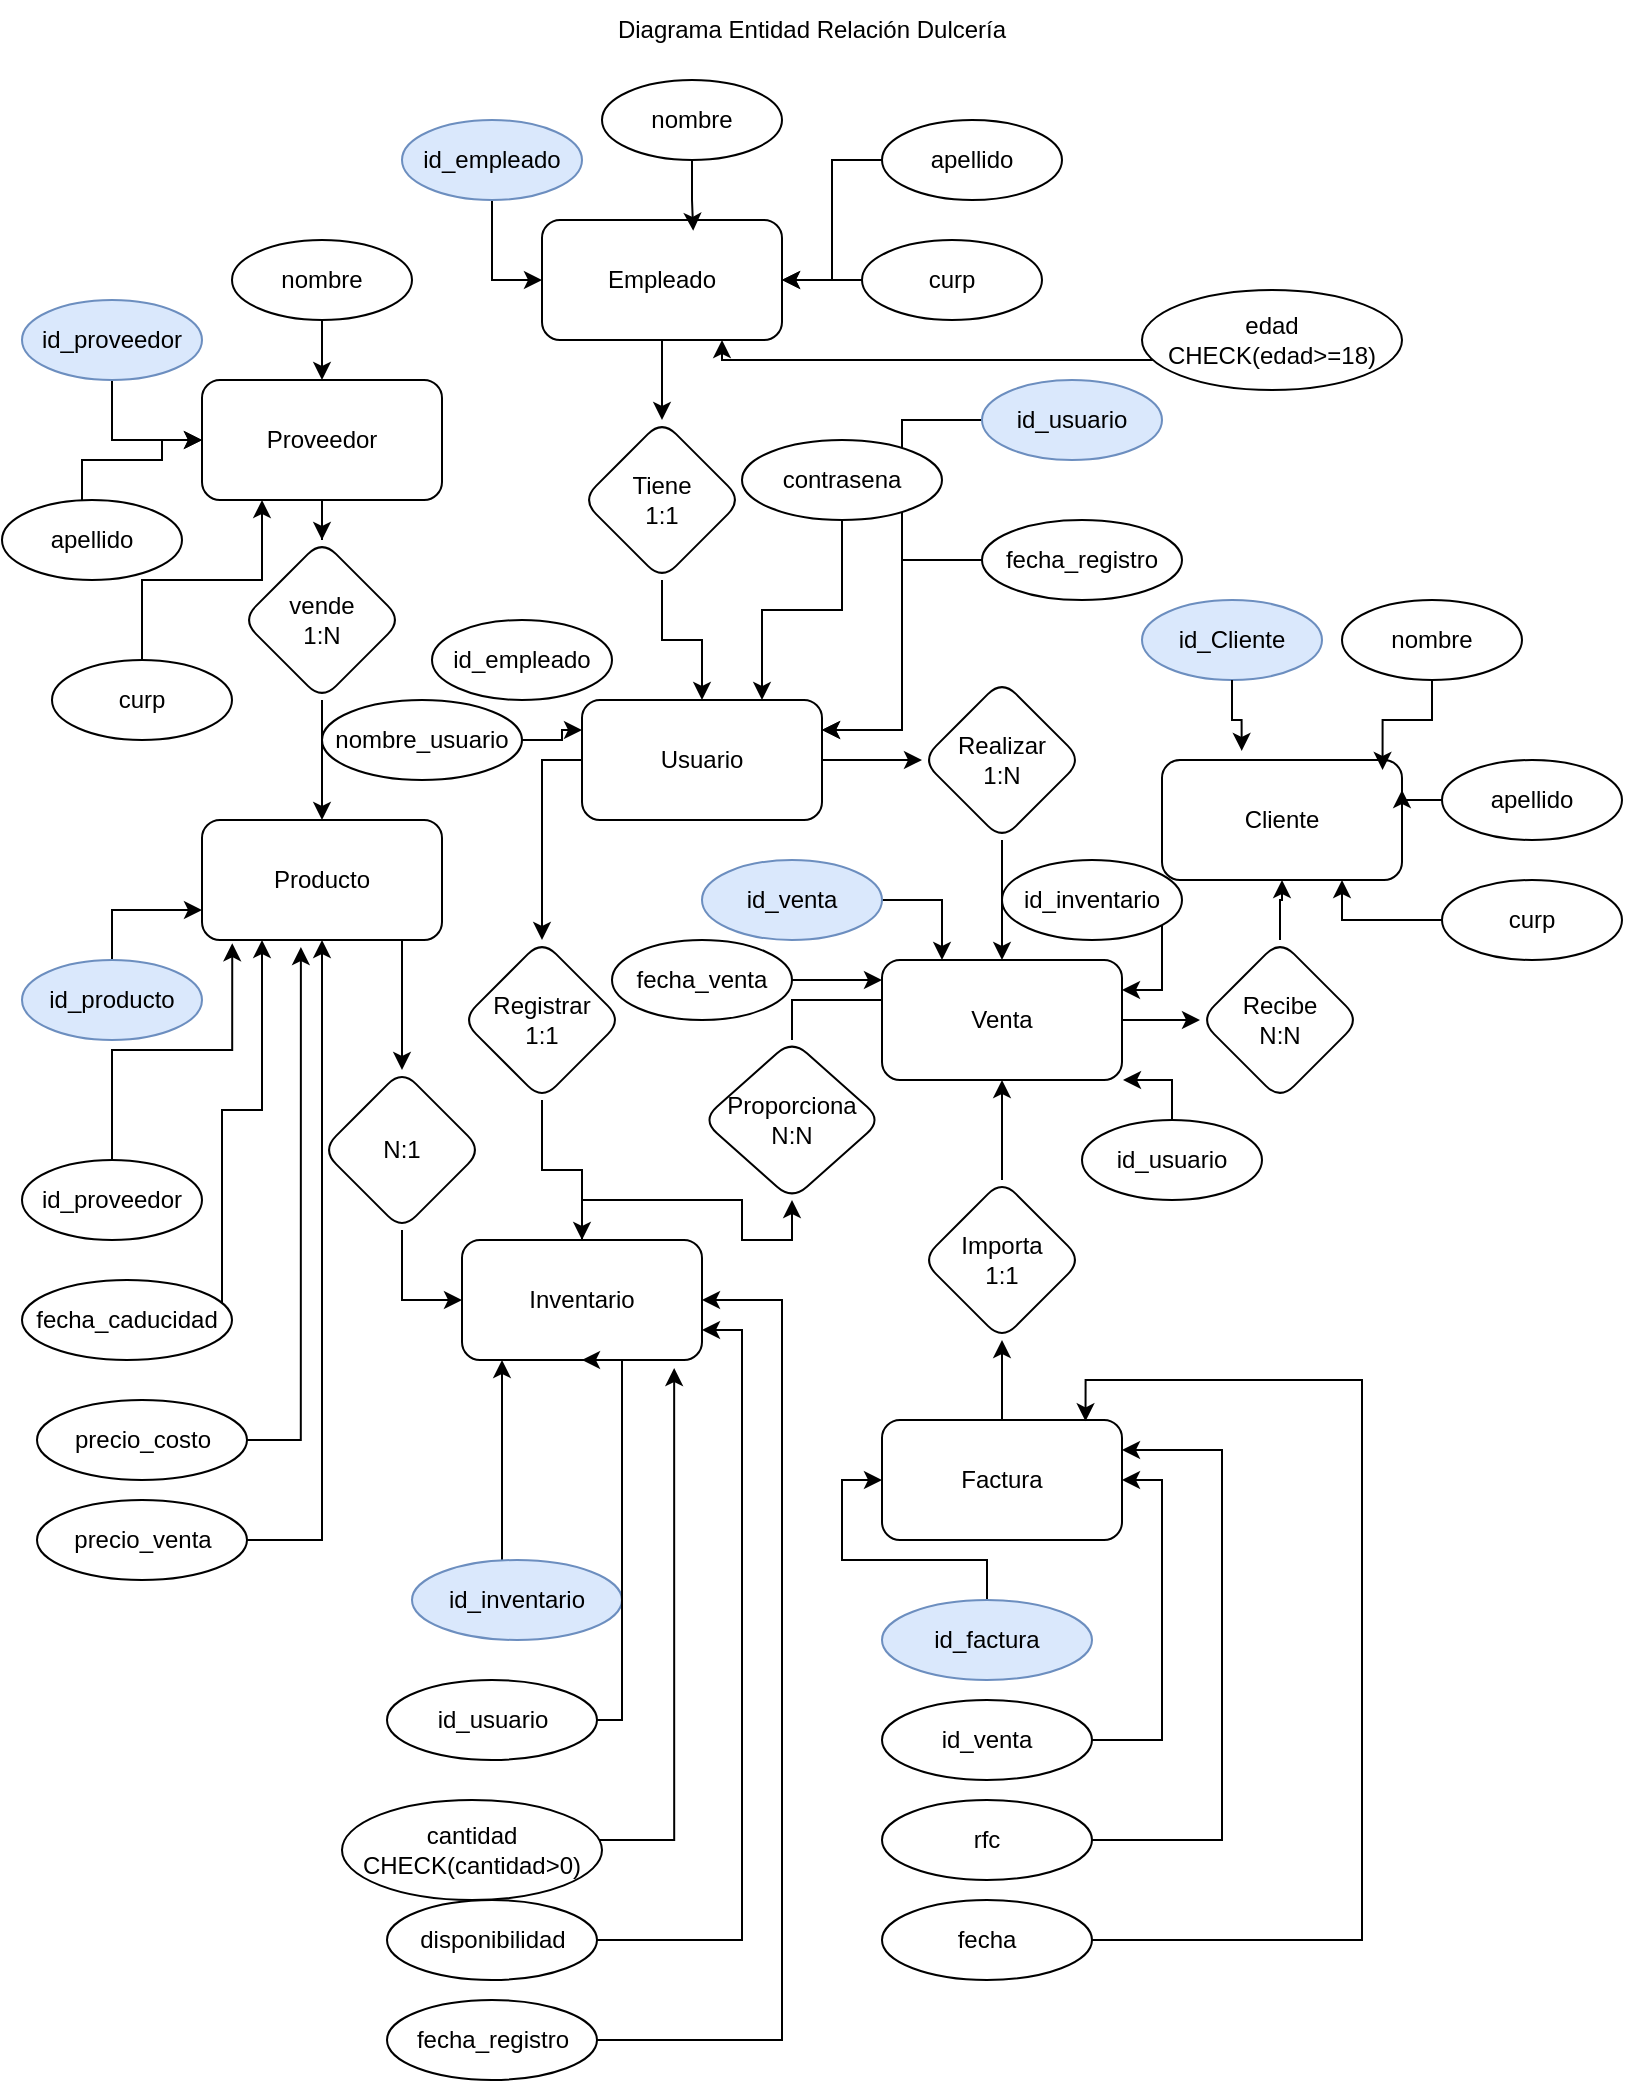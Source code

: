 <mxfile version="28.2.4">
  <diagram name="Página-1" id="YRL-R1P661uPFz0FJ1Wq">
    <mxGraphModel dx="1123" dy="616" grid="1" gridSize="10" guides="1" tooltips="1" connect="1" arrows="1" fold="1" page="1" pageScale="1" pageWidth="827" pageHeight="1169" math="0" shadow="0">
      <root>
        <mxCell id="0" />
        <mxCell id="1" parent="0" />
        <mxCell id="enX2_YqvGUqd8-A0arO4-49" value="" style="edgeStyle=orthogonalEdgeStyle;rounded=0;orthogonalLoop=1;jettySize=auto;html=1;entryX=0;entryY=0.5;entryDx=0;entryDy=0;" parent="1" source="enX2_YqvGUqd8-A0arO4-51" target="enX2_YqvGUqd8-A0arO4-6" edge="1">
          <mxGeometry relative="1" as="geometry" />
        </mxCell>
        <mxCell id="enX2_YqvGUqd8-A0arO4-1" value="Inventario" style="rounded=1;whiteSpace=wrap;html=1;" parent="1" vertex="1">
          <mxGeometry x="230" y="630" width="120" height="60" as="geometry" />
        </mxCell>
        <mxCell id="enX2_YqvGUqd8-A0arO4-2" value="Cliente" style="rounded=1;whiteSpace=wrap;html=1;" parent="1" vertex="1">
          <mxGeometry x="580" y="390" width="120" height="60" as="geometry" />
        </mxCell>
        <mxCell id="enX2_YqvGUqd8-A0arO4-18" value="" style="edgeStyle=orthogonalEdgeStyle;rounded=0;orthogonalLoop=1;jettySize=auto;html=1;" parent="1" source="enX2_YqvGUqd8-A0arO4-3" target="enX2_YqvGUqd8-A0arO4-17" edge="1">
          <mxGeometry relative="1" as="geometry" />
        </mxCell>
        <mxCell id="enX2_YqvGUqd8-A0arO4-3" value="Proveedor" style="rounded=1;whiteSpace=wrap;html=1;" parent="1" vertex="1">
          <mxGeometry x="100" y="200" width="120" height="60" as="geometry" />
        </mxCell>
        <mxCell id="enX2_YqvGUqd8-A0arO4-21" value="" style="edgeStyle=orthogonalEdgeStyle;rounded=0;orthogonalLoop=1;jettySize=auto;html=1;" parent="1" source="enX2_YqvGUqd8-A0arO4-4" target="enX2_YqvGUqd8-A0arO4-20" edge="1">
          <mxGeometry relative="1" as="geometry" />
        </mxCell>
        <mxCell id="enX2_YqvGUqd8-A0arO4-4" value="Empleado&lt;span style=&quot;color: rgba(0, 0, 0, 0); font-family: monospace; font-size: 0px; text-align: start; text-wrap-mode: nowrap;&quot;&gt;%3CmxGraphModel%3E%3Croot%3E%3CmxCell%20id%3D%220%22%2F%3E%3CmxCell%20id%3D%221%22%20parent%3D%220%22%2F%3E%3CmxCell%20id%3D%222%22%20value%3D%22Proveedor%22%20style%3D%22rounded%3D1%3BwhiteSpace%3Dwrap%3Bhtml%3D1%3B%22%20vertex%3D%221%22%20parent%3D%221%22%3E%3CmxGeometry%20x%3D%22380%22%20y%3D%22120%22%20width%3D%22120%22%20height%3D%2260%22%20as%3D%22geometry%22%2F%3E%3C%2FmxCell%3E%3C%2Froot%3E%3C%2FmxGraphModel%3E&lt;/span&gt;" style="rounded=1;whiteSpace=wrap;html=1;" parent="1" vertex="1">
          <mxGeometry x="270" y="120" width="120" height="60" as="geometry" />
        </mxCell>
        <mxCell id="enX2_YqvGUqd8-A0arO4-27" style="edgeStyle=orthogonalEdgeStyle;rounded=0;orthogonalLoop=1;jettySize=auto;html=1;exitX=0;exitY=0.5;exitDx=0;exitDy=0;entryX=0.5;entryY=0;entryDx=0;entryDy=0;" parent="1" source="enX2_YqvGUqd8-A0arO4-5" target="enX2_YqvGUqd8-A0arO4-23" edge="1">
          <mxGeometry relative="1" as="geometry" />
        </mxCell>
        <mxCell id="enX2_YqvGUqd8-A0arO4-33" value="" style="edgeStyle=orthogonalEdgeStyle;rounded=0;orthogonalLoop=1;jettySize=auto;html=1;" parent="1" source="enX2_YqvGUqd8-A0arO4-5" target="enX2_YqvGUqd8-A0arO4-32" edge="1">
          <mxGeometry relative="1" as="geometry" />
        </mxCell>
        <mxCell id="enX2_YqvGUqd8-A0arO4-5" value="Usuario" style="rounded=1;whiteSpace=wrap;html=1;" parent="1" vertex="1">
          <mxGeometry x="290" y="360" width="120" height="60" as="geometry" />
        </mxCell>
        <mxCell id="enX2_YqvGUqd8-A0arO4-31" style="edgeStyle=orthogonalEdgeStyle;rounded=0;orthogonalLoop=1;jettySize=auto;html=1;entryX=0.5;entryY=1;entryDx=0;entryDy=0;" parent="1" source="enX2_YqvGUqd8-A0arO4-41" target="enX2_YqvGUqd8-A0arO4-2" edge="1">
          <mxGeometry relative="1" as="geometry" />
        </mxCell>
        <mxCell id="enX2_YqvGUqd8-A0arO4-42" value="" style="edgeStyle=orthogonalEdgeStyle;rounded=0;orthogonalLoop=1;jettySize=auto;html=1;" parent="1" source="enX2_YqvGUqd8-A0arO4-6" target="enX2_YqvGUqd8-A0arO4-41" edge="1">
          <mxGeometry relative="1" as="geometry" />
        </mxCell>
        <mxCell id="enX2_YqvGUqd8-A0arO4-6" value="Venta" style="rounded=1;whiteSpace=wrap;html=1;" parent="1" vertex="1">
          <mxGeometry x="440" y="490" width="120" height="60" as="geometry" />
        </mxCell>
        <mxCell id="enX2_YqvGUqd8-A0arO4-29" value="" style="edgeStyle=orthogonalEdgeStyle;rounded=0;orthogonalLoop=1;jettySize=auto;html=1;" parent="1" source="enX2_YqvGUqd8-A0arO4-7" target="enX2_YqvGUqd8-A0arO4-28" edge="1">
          <mxGeometry relative="1" as="geometry" />
        </mxCell>
        <mxCell id="enX2_YqvGUqd8-A0arO4-7" value="Factura" style="rounded=1;whiteSpace=wrap;html=1;" parent="1" vertex="1">
          <mxGeometry x="440" y="720" width="120" height="60" as="geometry" />
        </mxCell>
        <mxCell id="enX2_YqvGUqd8-A0arO4-14" value="" style="edgeStyle=orthogonalEdgeStyle;rounded=0;orthogonalLoop=1;jettySize=auto;html=1;" parent="1" source="enX2_YqvGUqd8-A0arO4-8" target="enX2_YqvGUqd8-A0arO4-13" edge="1">
          <mxGeometry relative="1" as="geometry">
            <Array as="points">
              <mxPoint x="200" y="490" />
              <mxPoint x="200" y="490" />
            </Array>
          </mxGeometry>
        </mxCell>
        <mxCell id="enX2_YqvGUqd8-A0arO4-8" value="Producto" style="rounded=1;whiteSpace=wrap;html=1;" parent="1" vertex="1">
          <mxGeometry x="100" y="420" width="120" height="60" as="geometry" />
        </mxCell>
        <mxCell id="enX2_YqvGUqd8-A0arO4-9" value="Diagrama Entidad Relación Dulcería" style="text;strokeColor=none;align=center;fillColor=none;html=1;verticalAlign=middle;whiteSpace=wrap;rounded=0;" parent="1" vertex="1">
          <mxGeometry x="220" y="10" width="370" height="30" as="geometry" />
        </mxCell>
        <mxCell id="enX2_YqvGUqd8-A0arO4-15" style="edgeStyle=orthogonalEdgeStyle;rounded=0;orthogonalLoop=1;jettySize=auto;html=1;entryX=0;entryY=0.5;entryDx=0;entryDy=0;" parent="1" source="enX2_YqvGUqd8-A0arO4-13" target="enX2_YqvGUqd8-A0arO4-1" edge="1">
          <mxGeometry relative="1" as="geometry" />
        </mxCell>
        <mxCell id="enX2_YqvGUqd8-A0arO4-13" value="N:1" style="rhombus;whiteSpace=wrap;html=1;rounded=1;" parent="1" vertex="1">
          <mxGeometry x="160" y="545" width="80" height="80" as="geometry" />
        </mxCell>
        <mxCell id="enX2_YqvGUqd8-A0arO4-19" style="edgeStyle=orthogonalEdgeStyle;rounded=0;orthogonalLoop=1;jettySize=auto;html=1;entryX=0.5;entryY=0;entryDx=0;entryDy=0;" parent="1" source="enX2_YqvGUqd8-A0arO4-17" target="enX2_YqvGUqd8-A0arO4-8" edge="1">
          <mxGeometry relative="1" as="geometry" />
        </mxCell>
        <mxCell id="enX2_YqvGUqd8-A0arO4-17" value="vende&lt;div&gt;1:N&lt;/div&gt;" style="rhombus;whiteSpace=wrap;html=1;rounded=1;" parent="1" vertex="1">
          <mxGeometry x="120" y="280" width="80" height="80" as="geometry" />
        </mxCell>
        <mxCell id="enX2_YqvGUqd8-A0arO4-22" style="edgeStyle=orthogonalEdgeStyle;rounded=0;orthogonalLoop=1;jettySize=auto;html=1;entryX=0.5;entryY=0;entryDx=0;entryDy=0;" parent="1" source="enX2_YqvGUqd8-A0arO4-20" target="enX2_YqvGUqd8-A0arO4-5" edge="1">
          <mxGeometry relative="1" as="geometry" />
        </mxCell>
        <mxCell id="enX2_YqvGUqd8-A0arO4-20" value="Tiene&lt;div&gt;1:1&lt;/div&gt;" style="rhombus;whiteSpace=wrap;html=1;rounded=1;" parent="1" vertex="1">
          <mxGeometry x="290" y="220" width="80" height="80" as="geometry" />
        </mxCell>
        <mxCell id="enX2_YqvGUqd8-A0arO4-26" style="edgeStyle=orthogonalEdgeStyle;rounded=0;orthogonalLoop=1;jettySize=auto;html=1;exitX=0.5;exitY=1;exitDx=0;exitDy=0;entryX=0.5;entryY=0;entryDx=0;entryDy=0;" parent="1" source="enX2_YqvGUqd8-A0arO4-23" target="enX2_YqvGUqd8-A0arO4-1" edge="1">
          <mxGeometry relative="1" as="geometry" />
        </mxCell>
        <mxCell id="enX2_YqvGUqd8-A0arO4-23" value="&lt;div&gt;Registrar&lt;/div&gt;1:1" style="rhombus;whiteSpace=wrap;html=1;rounded=1;" parent="1" vertex="1">
          <mxGeometry x="230" y="480" width="80" height="80" as="geometry" />
        </mxCell>
        <mxCell id="enX2_YqvGUqd8-A0arO4-30" style="edgeStyle=orthogonalEdgeStyle;rounded=0;orthogonalLoop=1;jettySize=auto;html=1;entryX=0.5;entryY=1;entryDx=0;entryDy=0;" parent="1" source="enX2_YqvGUqd8-A0arO4-28" target="enX2_YqvGUqd8-A0arO4-6" edge="1">
          <mxGeometry relative="1" as="geometry" />
        </mxCell>
        <mxCell id="enX2_YqvGUqd8-A0arO4-28" value="Importa&lt;div&gt;1:1&lt;/div&gt;" style="rhombus;whiteSpace=wrap;html=1;rounded=1;" parent="1" vertex="1">
          <mxGeometry x="460" y="600" width="80" height="80" as="geometry" />
        </mxCell>
        <mxCell id="enX2_YqvGUqd8-A0arO4-34" style="edgeStyle=orthogonalEdgeStyle;rounded=0;orthogonalLoop=1;jettySize=auto;html=1;entryX=0.5;entryY=0;entryDx=0;entryDy=0;" parent="1" source="enX2_YqvGUqd8-A0arO4-32" target="enX2_YqvGUqd8-A0arO4-6" edge="1">
          <mxGeometry relative="1" as="geometry" />
        </mxCell>
        <mxCell id="enX2_YqvGUqd8-A0arO4-32" value="&lt;div&gt;Realizar&lt;/div&gt;1:N" style="rhombus;whiteSpace=wrap;html=1;rounded=1;" parent="1" vertex="1">
          <mxGeometry x="460" y="350" width="80" height="80" as="geometry" />
        </mxCell>
        <mxCell id="enX2_YqvGUqd8-A0arO4-41" value="Recibe&lt;div&gt;N:N&lt;/div&gt;" style="rhombus;whiteSpace=wrap;html=1;rounded=1;" parent="1" vertex="1">
          <mxGeometry x="599" y="480" width="80" height="80" as="geometry" />
        </mxCell>
        <mxCell id="enX2_YqvGUqd8-A0arO4-52" value="" style="edgeStyle=orthogonalEdgeStyle;rounded=0;orthogonalLoop=1;jettySize=auto;html=1;entryX=0.5;entryY=1;entryDx=0;entryDy=0;" parent="1" source="enX2_YqvGUqd8-A0arO4-1" target="enX2_YqvGUqd8-A0arO4-51" edge="1">
          <mxGeometry relative="1" as="geometry">
            <mxPoint x="350" y="660" as="sourcePoint" />
            <mxPoint x="440" y="520" as="targetPoint" />
          </mxGeometry>
        </mxCell>
        <mxCell id="enX2_YqvGUqd8-A0arO4-51" value="&lt;div&gt;Proporciona&lt;/div&gt;N:N" style="rhombus;whiteSpace=wrap;html=1;rounded=1;" parent="1" vertex="1">
          <mxGeometry x="350" y="530" width="90" height="80" as="geometry" />
        </mxCell>
        <mxCell id="6OPiGLtKQRhlAA7yIBba-9" style="edgeStyle=orthogonalEdgeStyle;rounded=0;orthogonalLoop=1;jettySize=auto;html=1;entryX=0;entryY=0.5;entryDx=0;entryDy=0;" edge="1" parent="1" source="6OPiGLtKQRhlAA7yIBba-1" target="enX2_YqvGUqd8-A0arO4-4">
          <mxGeometry relative="1" as="geometry" />
        </mxCell>
        <mxCell id="6OPiGLtKQRhlAA7yIBba-1" value="id_empleado" style="ellipse;whiteSpace=wrap;html=1;fillColor=#dae8fc;strokeColor=#6c8ebf;" vertex="1" parent="1">
          <mxGeometry x="200" y="70" width="90" height="40" as="geometry" />
        </mxCell>
        <mxCell id="6OPiGLtKQRhlAA7yIBba-2" value="nombre" style="ellipse;whiteSpace=wrap;html=1;" vertex="1" parent="1">
          <mxGeometry x="300" y="50" width="90" height="40" as="geometry" />
        </mxCell>
        <mxCell id="6OPiGLtKQRhlAA7yIBba-7" style="edgeStyle=orthogonalEdgeStyle;rounded=0;orthogonalLoop=1;jettySize=auto;html=1;entryX=1;entryY=0.5;entryDx=0;entryDy=0;" edge="1" parent="1" source="6OPiGLtKQRhlAA7yIBba-3" target="enX2_YqvGUqd8-A0arO4-4">
          <mxGeometry relative="1" as="geometry" />
        </mxCell>
        <mxCell id="6OPiGLtKQRhlAA7yIBba-3" value="apellido" style="ellipse;whiteSpace=wrap;html=1;" vertex="1" parent="1">
          <mxGeometry x="440" y="70" width="90" height="40" as="geometry" />
        </mxCell>
        <mxCell id="6OPiGLtKQRhlAA7yIBba-6" style="edgeStyle=orthogonalEdgeStyle;rounded=0;orthogonalLoop=1;jettySize=auto;html=1;exitX=0;exitY=0.5;exitDx=0;exitDy=0;entryX=1;entryY=0.5;entryDx=0;entryDy=0;" edge="1" parent="1" source="6OPiGLtKQRhlAA7yIBba-4" target="enX2_YqvGUqd8-A0arO4-4">
          <mxGeometry relative="1" as="geometry" />
        </mxCell>
        <mxCell id="6OPiGLtKQRhlAA7yIBba-4" value="curp" style="ellipse;whiteSpace=wrap;html=1;" vertex="1" parent="1">
          <mxGeometry x="430" y="130" width="90" height="40" as="geometry" />
        </mxCell>
        <mxCell id="6OPiGLtKQRhlAA7yIBba-8" style="edgeStyle=orthogonalEdgeStyle;rounded=0;orthogonalLoop=1;jettySize=auto;html=1;entryX=0.63;entryY=0.09;entryDx=0;entryDy=0;entryPerimeter=0;" edge="1" parent="1" source="6OPiGLtKQRhlAA7yIBba-2" target="enX2_YqvGUqd8-A0arO4-4">
          <mxGeometry relative="1" as="geometry" />
        </mxCell>
        <mxCell id="6OPiGLtKQRhlAA7yIBba-17" style="edgeStyle=orthogonalEdgeStyle;rounded=0;orthogonalLoop=1;jettySize=auto;html=1;entryX=0;entryY=0.5;entryDx=0;entryDy=0;" edge="1" parent="1" source="6OPiGLtKQRhlAA7yIBba-10" target="enX2_YqvGUqd8-A0arO4-3">
          <mxGeometry relative="1" as="geometry" />
        </mxCell>
        <mxCell id="6OPiGLtKQRhlAA7yIBba-10" value="id_proveedor" style="ellipse;whiteSpace=wrap;html=1;fillColor=#dae8fc;strokeColor=#6c8ebf;" vertex="1" parent="1">
          <mxGeometry x="10" y="160" width="90" height="40" as="geometry" />
        </mxCell>
        <mxCell id="6OPiGLtKQRhlAA7yIBba-11" value="nombre" style="ellipse;whiteSpace=wrap;html=1;" vertex="1" parent="1">
          <mxGeometry x="115" y="130" width="90" height="40" as="geometry" />
        </mxCell>
        <mxCell id="6OPiGLtKQRhlAA7yIBba-12" style="edgeStyle=orthogonalEdgeStyle;rounded=0;orthogonalLoop=1;jettySize=auto;html=1;entryX=0.5;entryY=0;entryDx=0;entryDy=0;" edge="1" parent="1" source="6OPiGLtKQRhlAA7yIBba-11" target="enX2_YqvGUqd8-A0arO4-3">
          <mxGeometry relative="1" as="geometry">
            <mxPoint x="176" y="215" as="targetPoint" />
          </mxGeometry>
        </mxCell>
        <mxCell id="6OPiGLtKQRhlAA7yIBba-15" style="edgeStyle=orthogonalEdgeStyle;rounded=0;orthogonalLoop=1;jettySize=auto;html=1;entryX=0;entryY=0.5;entryDx=0;entryDy=0;" edge="1" parent="1" source="6OPiGLtKQRhlAA7yIBba-13" target="enX2_YqvGUqd8-A0arO4-3">
          <mxGeometry relative="1" as="geometry">
            <Array as="points">
              <mxPoint x="40" y="240" />
              <mxPoint x="80" y="240" />
              <mxPoint x="80" y="230" />
            </Array>
          </mxGeometry>
        </mxCell>
        <mxCell id="6OPiGLtKQRhlAA7yIBba-13" value="apellido" style="ellipse;whiteSpace=wrap;html=1;" vertex="1" parent="1">
          <mxGeometry y="260" width="90" height="40" as="geometry" />
        </mxCell>
        <mxCell id="6OPiGLtKQRhlAA7yIBba-16" style="edgeStyle=orthogonalEdgeStyle;rounded=0;orthogonalLoop=1;jettySize=auto;html=1;entryX=0.25;entryY=1;entryDx=0;entryDy=0;" edge="1" parent="1" source="6OPiGLtKQRhlAA7yIBba-14" target="enX2_YqvGUqd8-A0arO4-3">
          <mxGeometry relative="1" as="geometry" />
        </mxCell>
        <mxCell id="6OPiGLtKQRhlAA7yIBba-14" value="curp" style="ellipse;whiteSpace=wrap;html=1;" vertex="1" parent="1">
          <mxGeometry x="25" y="340" width="90" height="40" as="geometry" />
        </mxCell>
        <mxCell id="6OPiGLtKQRhlAA7yIBba-20" style="edgeStyle=orthogonalEdgeStyle;rounded=0;orthogonalLoop=1;jettySize=auto;html=1;entryX=0;entryY=0.75;entryDx=0;entryDy=0;" edge="1" parent="1" source="6OPiGLtKQRhlAA7yIBba-18" target="enX2_YqvGUqd8-A0arO4-8">
          <mxGeometry relative="1" as="geometry" />
        </mxCell>
        <mxCell id="6OPiGLtKQRhlAA7yIBba-18" value="id_producto" style="ellipse;whiteSpace=wrap;html=1;fillColor=#dae8fc;strokeColor=#6c8ebf;" vertex="1" parent="1">
          <mxGeometry x="10" y="490" width="90" height="40" as="geometry" />
        </mxCell>
        <mxCell id="6OPiGLtKQRhlAA7yIBba-21" value="id_proveedor" style="ellipse;whiteSpace=wrap;html=1;" vertex="1" parent="1">
          <mxGeometry x="10" y="590" width="90" height="40" as="geometry" />
        </mxCell>
        <mxCell id="6OPiGLtKQRhlAA7yIBba-22" style="edgeStyle=orthogonalEdgeStyle;rounded=0;orthogonalLoop=1;jettySize=auto;html=1;entryX=0.126;entryY=1.027;entryDx=0;entryDy=0;entryPerimeter=0;" edge="1" parent="1" source="6OPiGLtKQRhlAA7yIBba-21" target="enX2_YqvGUqd8-A0arO4-8">
          <mxGeometry relative="1" as="geometry" />
        </mxCell>
        <mxCell id="6OPiGLtKQRhlAA7yIBba-23" value="fecha_caducidad" style="ellipse;whiteSpace=wrap;html=1;" vertex="1" parent="1">
          <mxGeometry x="10" y="650" width="105" height="40" as="geometry" />
        </mxCell>
        <mxCell id="6OPiGLtKQRhlAA7yIBba-24" style="edgeStyle=orthogonalEdgeStyle;rounded=0;orthogonalLoop=1;jettySize=auto;html=1;entryX=0.25;entryY=1;entryDx=0;entryDy=0;" edge="1" parent="1" source="6OPiGLtKQRhlAA7yIBba-23" target="enX2_YqvGUqd8-A0arO4-8">
          <mxGeometry relative="1" as="geometry">
            <mxPoint x="130" y="542" as="targetPoint" />
            <Array as="points">
              <mxPoint x="110" y="565" />
              <mxPoint x="130" y="565" />
            </Array>
          </mxGeometry>
        </mxCell>
        <mxCell id="6OPiGLtKQRhlAA7yIBba-25" value="precio_costo" style="ellipse;whiteSpace=wrap;html=1;" vertex="1" parent="1">
          <mxGeometry x="17.5" y="710" width="105" height="40" as="geometry" />
        </mxCell>
        <mxCell id="6OPiGLtKQRhlAA7yIBba-26" style="edgeStyle=orthogonalEdgeStyle;rounded=0;orthogonalLoop=1;jettySize=auto;html=1;entryX=0.412;entryY=1.059;entryDx=0;entryDy=0;entryPerimeter=0;" edge="1" parent="1" source="6OPiGLtKQRhlAA7yIBba-25" target="enX2_YqvGUqd8-A0arO4-8">
          <mxGeometry relative="1" as="geometry">
            <Array as="points">
              <mxPoint x="149" y="730" />
            </Array>
          </mxGeometry>
        </mxCell>
        <mxCell id="6OPiGLtKQRhlAA7yIBba-28" style="edgeStyle=orthogonalEdgeStyle;rounded=0;orthogonalLoop=1;jettySize=auto;html=1;entryX=0.5;entryY=1;entryDx=0;entryDy=0;" edge="1" parent="1" source="6OPiGLtKQRhlAA7yIBba-27" target="enX2_YqvGUqd8-A0arO4-8">
          <mxGeometry relative="1" as="geometry">
            <Array as="points">
              <mxPoint x="160" y="780" />
            </Array>
          </mxGeometry>
        </mxCell>
        <mxCell id="6OPiGLtKQRhlAA7yIBba-27" value="precio_venta" style="ellipse;whiteSpace=wrap;html=1;" vertex="1" parent="1">
          <mxGeometry x="17.5" y="760" width="105" height="40" as="geometry" />
        </mxCell>
        <mxCell id="6OPiGLtKQRhlAA7yIBba-30" style="edgeStyle=orthogonalEdgeStyle;rounded=0;orthogonalLoop=1;jettySize=auto;html=1;" edge="1" parent="1" source="6OPiGLtKQRhlAA7yIBba-29" target="enX2_YqvGUqd8-A0arO4-1">
          <mxGeometry relative="1" as="geometry">
            <Array as="points">
              <mxPoint x="250" y="710" />
              <mxPoint x="250" y="710" />
            </Array>
          </mxGeometry>
        </mxCell>
        <mxCell id="6OPiGLtKQRhlAA7yIBba-29" value="id_inventario" style="ellipse;whiteSpace=wrap;html=1;fillColor=#dae8fc;strokeColor=#6c8ebf;" vertex="1" parent="1">
          <mxGeometry x="205" y="790" width="105" height="40" as="geometry" />
        </mxCell>
        <mxCell id="6OPiGLtKQRhlAA7yIBba-32" style="edgeStyle=orthogonalEdgeStyle;rounded=0;orthogonalLoop=1;jettySize=auto;html=1;entryX=0.5;entryY=1;entryDx=0;entryDy=0;" edge="1" parent="1" source="6OPiGLtKQRhlAA7yIBba-31" target="enX2_YqvGUqd8-A0arO4-1">
          <mxGeometry relative="1" as="geometry">
            <Array as="points">
              <mxPoint x="310" y="870" />
              <mxPoint x="310" y="690" />
            </Array>
          </mxGeometry>
        </mxCell>
        <mxCell id="6OPiGLtKQRhlAA7yIBba-31" value="id_usuario" style="ellipse;whiteSpace=wrap;html=1;" vertex="1" parent="1">
          <mxGeometry x="192.5" y="850" width="105" height="40" as="geometry" />
        </mxCell>
        <mxCell id="6OPiGLtKQRhlAA7yIBba-33" value="cantidad&lt;div&gt;CHECK(cantidad&amp;gt;0)&lt;/div&gt;" style="ellipse;whiteSpace=wrap;html=1;" vertex="1" parent="1">
          <mxGeometry x="170" y="910" width="130" height="50" as="geometry" />
        </mxCell>
        <mxCell id="6OPiGLtKQRhlAA7yIBba-34" style="edgeStyle=orthogonalEdgeStyle;rounded=0;orthogonalLoop=1;jettySize=auto;html=1;entryX=0.884;entryY=1.067;entryDx=0;entryDy=0;entryPerimeter=0;" edge="1" parent="1" source="6OPiGLtKQRhlAA7yIBba-33" target="enX2_YqvGUqd8-A0arO4-1">
          <mxGeometry relative="1" as="geometry">
            <Array as="points">
              <mxPoint x="336" y="930" />
            </Array>
          </mxGeometry>
        </mxCell>
        <mxCell id="6OPiGLtKQRhlAA7yIBba-36" style="edgeStyle=orthogonalEdgeStyle;rounded=0;orthogonalLoop=1;jettySize=auto;html=1;entryX=1;entryY=0.75;entryDx=0;entryDy=0;" edge="1" parent="1" source="6OPiGLtKQRhlAA7yIBba-35" target="enX2_YqvGUqd8-A0arO4-1">
          <mxGeometry relative="1" as="geometry">
            <Array as="points">
              <mxPoint x="370" y="980" />
              <mxPoint x="370" y="675" />
            </Array>
          </mxGeometry>
        </mxCell>
        <mxCell id="6OPiGLtKQRhlAA7yIBba-35" value="disponibilidad" style="ellipse;whiteSpace=wrap;html=1;" vertex="1" parent="1">
          <mxGeometry x="192.5" y="960" width="105" height="40" as="geometry" />
        </mxCell>
        <mxCell id="6OPiGLtKQRhlAA7yIBba-38" style="edgeStyle=orthogonalEdgeStyle;rounded=0;orthogonalLoop=1;jettySize=auto;html=1;entryX=1;entryY=0.5;entryDx=0;entryDy=0;" edge="1" parent="1" source="6OPiGLtKQRhlAA7yIBba-37" target="enX2_YqvGUqd8-A0arO4-1">
          <mxGeometry relative="1" as="geometry">
            <Array as="points">
              <mxPoint x="390" y="1030" />
              <mxPoint x="390" y="660" />
            </Array>
          </mxGeometry>
        </mxCell>
        <mxCell id="6OPiGLtKQRhlAA7yIBba-37" value="fecha_registro" style="ellipse;whiteSpace=wrap;html=1;" vertex="1" parent="1">
          <mxGeometry x="192.5" y="1010" width="105" height="40" as="geometry" />
        </mxCell>
        <mxCell id="6OPiGLtKQRhlAA7yIBba-42" style="edgeStyle=orthogonalEdgeStyle;rounded=0;orthogonalLoop=1;jettySize=auto;html=1;entryX=0;entryY=0.5;entryDx=0;entryDy=0;" edge="1" parent="1" source="6OPiGLtKQRhlAA7yIBba-39" target="enX2_YqvGUqd8-A0arO4-7">
          <mxGeometry relative="1" as="geometry" />
        </mxCell>
        <mxCell id="6OPiGLtKQRhlAA7yIBba-39" value="id_factura" style="ellipse;whiteSpace=wrap;html=1;fillColor=#dae8fc;strokeColor=#6c8ebf;" vertex="1" parent="1">
          <mxGeometry x="440" y="810" width="105" height="40" as="geometry" />
        </mxCell>
        <mxCell id="6OPiGLtKQRhlAA7yIBba-41" style="edgeStyle=orthogonalEdgeStyle;rounded=0;orthogonalLoop=1;jettySize=auto;html=1;entryX=1;entryY=0.5;entryDx=0;entryDy=0;" edge="1" parent="1" source="6OPiGLtKQRhlAA7yIBba-40" target="enX2_YqvGUqd8-A0arO4-7">
          <mxGeometry relative="1" as="geometry">
            <Array as="points">
              <mxPoint x="580" y="880" />
              <mxPoint x="580" y="750" />
            </Array>
          </mxGeometry>
        </mxCell>
        <mxCell id="6OPiGLtKQRhlAA7yIBba-40" value="id_venta" style="ellipse;whiteSpace=wrap;html=1;" vertex="1" parent="1">
          <mxGeometry x="440" y="860" width="105" height="40" as="geometry" />
        </mxCell>
        <mxCell id="6OPiGLtKQRhlAA7yIBba-44" style="edgeStyle=orthogonalEdgeStyle;rounded=0;orthogonalLoop=1;jettySize=auto;html=1;entryX=1;entryY=0.25;entryDx=0;entryDy=0;" edge="1" parent="1" source="6OPiGLtKQRhlAA7yIBba-43" target="enX2_YqvGUqd8-A0arO4-7">
          <mxGeometry relative="1" as="geometry">
            <Array as="points">
              <mxPoint x="610" y="930" />
              <mxPoint x="610" y="735" />
            </Array>
          </mxGeometry>
        </mxCell>
        <mxCell id="6OPiGLtKQRhlAA7yIBba-43" value="rfc" style="ellipse;whiteSpace=wrap;html=1;" vertex="1" parent="1">
          <mxGeometry x="440" y="910" width="105" height="40" as="geometry" />
        </mxCell>
        <mxCell id="6OPiGLtKQRhlAA7yIBba-46" style="edgeStyle=orthogonalEdgeStyle;rounded=0;orthogonalLoop=1;jettySize=auto;html=1;entryX=0.25;entryY=0;entryDx=0;entryDy=0;" edge="1" parent="1" source="6OPiGLtKQRhlAA7yIBba-45" target="enX2_YqvGUqd8-A0arO4-6">
          <mxGeometry relative="1" as="geometry">
            <Array as="points">
              <mxPoint x="470" y="460" />
            </Array>
          </mxGeometry>
        </mxCell>
        <mxCell id="6OPiGLtKQRhlAA7yIBba-45" value="id_venta" style="ellipse;whiteSpace=wrap;html=1;fillColor=#dae8fc;strokeColor=#6c8ebf;" vertex="1" parent="1">
          <mxGeometry x="350" y="440" width="90" height="40" as="geometry" />
        </mxCell>
        <mxCell id="6OPiGLtKQRhlAA7yIBba-47" value="fecha_venta" style="ellipse;whiteSpace=wrap;html=1;" vertex="1" parent="1">
          <mxGeometry x="305" y="480" width="90" height="40" as="geometry" />
        </mxCell>
        <mxCell id="6OPiGLtKQRhlAA7yIBba-48" style="edgeStyle=orthogonalEdgeStyle;rounded=0;orthogonalLoop=1;jettySize=auto;html=1;" edge="1" parent="1" source="6OPiGLtKQRhlAA7yIBba-47">
          <mxGeometry relative="1" as="geometry">
            <mxPoint x="440" y="500" as="targetPoint" />
          </mxGeometry>
        </mxCell>
        <mxCell id="6OPiGLtKQRhlAA7yIBba-50" style="edgeStyle=orthogonalEdgeStyle;rounded=0;orthogonalLoop=1;jettySize=auto;html=1;" edge="1" parent="1" source="6OPiGLtKQRhlAA7yIBba-49">
          <mxGeometry relative="1" as="geometry">
            <mxPoint x="560" y="550" as="targetPoint" />
          </mxGeometry>
        </mxCell>
        <mxCell id="6OPiGLtKQRhlAA7yIBba-49" value="id_usuario" style="ellipse;whiteSpace=wrap;html=1;" vertex="1" parent="1">
          <mxGeometry x="540" y="570" width="90" height="40" as="geometry" />
        </mxCell>
        <mxCell id="6OPiGLtKQRhlAA7yIBba-52" style="edgeStyle=orthogonalEdgeStyle;rounded=0;orthogonalLoop=1;jettySize=auto;html=1;entryX=1;entryY=0.25;entryDx=0;entryDy=0;" edge="1" parent="1" source="6OPiGLtKQRhlAA7yIBba-51" target="enX2_YqvGUqd8-A0arO4-6">
          <mxGeometry relative="1" as="geometry">
            <Array as="points">
              <mxPoint x="580" y="505" />
            </Array>
          </mxGeometry>
        </mxCell>
        <mxCell id="6OPiGLtKQRhlAA7yIBba-51" value="id_inventario" style="ellipse;whiteSpace=wrap;html=1;" vertex="1" parent="1">
          <mxGeometry x="500" y="440" width="90" height="40" as="geometry" />
        </mxCell>
        <mxCell id="6OPiGLtKQRhlAA7yIBba-53" value="id_Cliente" style="ellipse;whiteSpace=wrap;html=1;fillColor=#dae8fc;strokeColor=#6c8ebf;" vertex="1" parent="1">
          <mxGeometry x="570" y="310" width="90" height="40" as="geometry" />
        </mxCell>
        <mxCell id="6OPiGLtKQRhlAA7yIBba-54" value="nombre" style="ellipse;whiteSpace=wrap;html=1;" vertex="1" parent="1">
          <mxGeometry x="670" y="310" width="90" height="40" as="geometry" />
        </mxCell>
        <mxCell id="6OPiGLtKQRhlAA7yIBba-58" style="edgeStyle=orthogonalEdgeStyle;rounded=0;orthogonalLoop=1;jettySize=auto;html=1;entryX=1;entryY=0.25;entryDx=0;entryDy=0;" edge="1" parent="1" source="6OPiGLtKQRhlAA7yIBba-55" target="enX2_YqvGUqd8-A0arO4-2">
          <mxGeometry relative="1" as="geometry" />
        </mxCell>
        <mxCell id="6OPiGLtKQRhlAA7yIBba-55" value="apellido" style="ellipse;whiteSpace=wrap;html=1;" vertex="1" parent="1">
          <mxGeometry x="720" y="390" width="90" height="40" as="geometry" />
        </mxCell>
        <mxCell id="6OPiGLtKQRhlAA7yIBba-57" style="edgeStyle=orthogonalEdgeStyle;rounded=0;orthogonalLoop=1;jettySize=auto;html=1;entryX=0.75;entryY=1;entryDx=0;entryDy=0;" edge="1" parent="1" source="6OPiGLtKQRhlAA7yIBba-56" target="enX2_YqvGUqd8-A0arO4-2">
          <mxGeometry relative="1" as="geometry" />
        </mxCell>
        <mxCell id="6OPiGLtKQRhlAA7yIBba-56" value="curp" style="ellipse;whiteSpace=wrap;html=1;" vertex="1" parent="1">
          <mxGeometry x="720" y="450" width="90" height="40" as="geometry" />
        </mxCell>
        <mxCell id="6OPiGLtKQRhlAA7yIBba-59" style="edgeStyle=orthogonalEdgeStyle;rounded=0;orthogonalLoop=1;jettySize=auto;html=1;entryX=0.919;entryY=0.083;entryDx=0;entryDy=0;entryPerimeter=0;" edge="1" parent="1" source="6OPiGLtKQRhlAA7yIBba-54" target="enX2_YqvGUqd8-A0arO4-2">
          <mxGeometry relative="1" as="geometry" />
        </mxCell>
        <mxCell id="6OPiGLtKQRhlAA7yIBba-60" style="edgeStyle=orthogonalEdgeStyle;rounded=0;orthogonalLoop=1;jettySize=auto;html=1;entryX=0.332;entryY=-0.076;entryDx=0;entryDy=0;entryPerimeter=0;" edge="1" parent="1" source="6OPiGLtKQRhlAA7yIBba-53" target="enX2_YqvGUqd8-A0arO4-2">
          <mxGeometry relative="1" as="geometry" />
        </mxCell>
        <mxCell id="6OPiGLtKQRhlAA7yIBba-61" value="fecha" style="ellipse;whiteSpace=wrap;html=1;" vertex="1" parent="1">
          <mxGeometry x="440" y="960" width="105" height="40" as="geometry" />
        </mxCell>
        <mxCell id="6OPiGLtKQRhlAA7yIBba-62" style="edgeStyle=orthogonalEdgeStyle;rounded=0;orthogonalLoop=1;jettySize=auto;html=1;entryX=0.848;entryY=0.011;entryDx=0;entryDy=0;entryPerimeter=0;" edge="1" parent="1" source="6OPiGLtKQRhlAA7yIBba-61" target="enX2_YqvGUqd8-A0arO4-7">
          <mxGeometry relative="1" as="geometry">
            <Array as="points">
              <mxPoint x="680" y="980" />
              <mxPoint x="680" y="700" />
              <mxPoint x="542" y="700" />
            </Array>
          </mxGeometry>
        </mxCell>
        <mxCell id="6OPiGLtKQRhlAA7yIBba-64" style="edgeStyle=orthogonalEdgeStyle;rounded=0;orthogonalLoop=1;jettySize=auto;html=1;entryX=1;entryY=0.25;entryDx=0;entryDy=0;" edge="1" parent="1" source="6OPiGLtKQRhlAA7yIBba-63" target="enX2_YqvGUqd8-A0arO4-5">
          <mxGeometry relative="1" as="geometry" />
        </mxCell>
        <mxCell id="6OPiGLtKQRhlAA7yIBba-63" value="id_usuario" style="ellipse;whiteSpace=wrap;html=1;fillColor=#dae8fc;strokeColor=#6c8ebf;" vertex="1" parent="1">
          <mxGeometry x="490" y="200" width="90" height="40" as="geometry" />
        </mxCell>
        <mxCell id="6OPiGLtKQRhlAA7yIBba-65" value="id_empleado" style="ellipse;whiteSpace=wrap;html=1;" vertex="1" parent="1">
          <mxGeometry x="215" y="320" width="90" height="40" as="geometry" />
        </mxCell>
        <mxCell id="6OPiGLtKQRhlAA7yIBba-67" style="edgeStyle=orthogonalEdgeStyle;rounded=0;orthogonalLoop=1;jettySize=auto;html=1;entryX=0;entryY=0.25;entryDx=0;entryDy=0;" edge="1" parent="1" source="6OPiGLtKQRhlAA7yIBba-66" target="enX2_YqvGUqd8-A0arO4-5">
          <mxGeometry relative="1" as="geometry" />
        </mxCell>
        <mxCell id="6OPiGLtKQRhlAA7yIBba-66" value="nombre_usuario" style="ellipse;whiteSpace=wrap;html=1;" vertex="1" parent="1">
          <mxGeometry x="160" y="360" width="100" height="40" as="geometry" />
        </mxCell>
        <mxCell id="6OPiGLtKQRhlAA7yIBba-69" style="edgeStyle=orthogonalEdgeStyle;rounded=0;orthogonalLoop=1;jettySize=auto;html=1;entryX=0.75;entryY=0;entryDx=0;entryDy=0;" edge="1" parent="1" source="6OPiGLtKQRhlAA7yIBba-68" target="enX2_YqvGUqd8-A0arO4-5">
          <mxGeometry relative="1" as="geometry" />
        </mxCell>
        <mxCell id="6OPiGLtKQRhlAA7yIBba-68" value="contrasena" style="ellipse;whiteSpace=wrap;html=1;" vertex="1" parent="1">
          <mxGeometry x="370" y="230" width="100" height="40" as="geometry" />
        </mxCell>
        <mxCell id="6OPiGLtKQRhlAA7yIBba-71" style="edgeStyle=orthogonalEdgeStyle;rounded=0;orthogonalLoop=1;jettySize=auto;html=1;entryX=1;entryY=0.25;entryDx=0;entryDy=0;" edge="1" parent="1" source="6OPiGLtKQRhlAA7yIBba-70" target="enX2_YqvGUqd8-A0arO4-5">
          <mxGeometry relative="1" as="geometry" />
        </mxCell>
        <mxCell id="6OPiGLtKQRhlAA7yIBba-70" value="fecha_registro" style="ellipse;whiteSpace=wrap;html=1;" vertex="1" parent="1">
          <mxGeometry x="490" y="270" width="100" height="40" as="geometry" />
        </mxCell>
        <mxCell id="6OPiGLtKQRhlAA7yIBba-73" style="edgeStyle=orthogonalEdgeStyle;rounded=0;orthogonalLoop=1;jettySize=auto;html=1;entryX=0.75;entryY=1;entryDx=0;entryDy=0;" edge="1" parent="1" source="6OPiGLtKQRhlAA7yIBba-72" target="enX2_YqvGUqd8-A0arO4-4">
          <mxGeometry relative="1" as="geometry">
            <Array as="points">
              <mxPoint x="360" y="190" />
            </Array>
          </mxGeometry>
        </mxCell>
        <mxCell id="6OPiGLtKQRhlAA7yIBba-72" value="edad&lt;div&gt;CHECK(edad&amp;gt;=18)&lt;/div&gt;" style="ellipse;whiteSpace=wrap;html=1;" vertex="1" parent="1">
          <mxGeometry x="570" y="155" width="130" height="50" as="geometry" />
        </mxCell>
      </root>
    </mxGraphModel>
  </diagram>
</mxfile>
